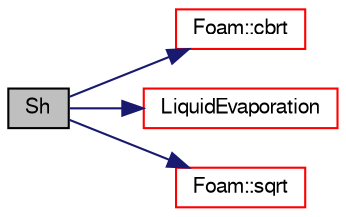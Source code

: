 digraph "Sh"
{
  bgcolor="transparent";
  edge [fontname="FreeSans",fontsize="10",labelfontname="FreeSans",labelfontsize="10"];
  node [fontname="FreeSans",fontsize="10",shape=record];
  rankdir="LR";
  Node66 [label="Sh",height=0.2,width=0.4,color="black", fillcolor="grey75", style="filled", fontcolor="black"];
  Node66 -> Node67 [color="midnightblue",fontsize="10",style="solid",fontname="FreeSans"];
  Node67 [label="Foam::cbrt",height=0.2,width=0.4,color="red",URL="$a21124.html#aca0b7feea326c0e1e9e04078a319d019"];
  Node66 -> Node73 [color="midnightblue",fontsize="10",style="solid",fontname="FreeSans"];
  Node73 [label="LiquidEvaporation",height=0.2,width=0.4,color="red",URL="$a24314.html#a91869c256653190b463dd341dce03fba",tooltip="Construct from dictionary. "];
  Node66 -> Node76 [color="midnightblue",fontsize="10",style="solid",fontname="FreeSans"];
  Node76 [label="Foam::sqrt",height=0.2,width=0.4,color="red",URL="$a21124.html#a8616bd62eebf2342a80222fecb1bda71"];
}
